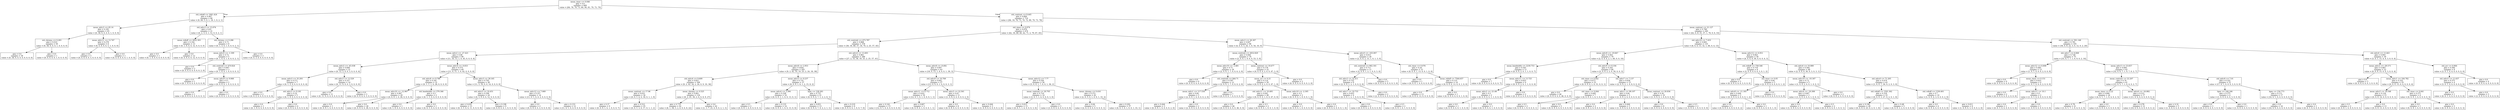 digraph Tree {
node [shape=box] ;
0 [label="mean_rmse <= 0.046\ngini = 0.9\nsamples = 800\nvalue = [84, 78, 79, 75, 80, 90, 81, 79, 75, 79]"] ;
1 [label="std_rolloff <= 1061.424\ngini = 0.467\nsamples = 86\nvalue = [0, 60, 3, 0, 1, 18, 1, 0, 2, 1]"] ;
0 -> 1 [labeldistance=2.5, labelangle=45, headlabel="True"] ;
2 [label="mean_mfcc3 <= 45.14\ngini = 0.195\nsamples = 65\nvalue = [0, 58, 0, 0, 0, 6, 1, 0, 0, 0]"] ;
1 -> 2 ;
3 [label="std_chroma <= 0.283\ngini = 0.033\nsamples = 59\nvalue = [0, 58, 0, 0, 0, 1, 0, 0, 0, 0]"] ;
2 -> 3 ;
4 [label="gini = 0.0\nsamples = 58\nvalue = [0, 58, 0, 0, 0, 0, 0, 0, 0, 0]"] ;
3 -> 4 ;
5 [label="gini = 0.0\nsamples = 1\nvalue = [0, 0, 0, 0, 0, 1, 0, 0, 0, 0]"] ;
3 -> 5 ;
6 [label="mean_mfcc11 <= 13.747\ngini = 0.278\nsamples = 6\nvalue = [0, 0, 0, 0, 0, 5, 1, 0, 0, 0]"] ;
2 -> 6 ;
7 [label="gini = 0.0\nsamples = 5\nvalue = [0, 0, 0, 0, 0, 5, 0, 0, 0, 0]"] ;
6 -> 7 ;
8 [label="gini = 0.0\nsamples = 1\nvalue = [0, 0, 0, 0, 0, 0, 1, 0, 0, 0]"] ;
6 -> 8 ;
9 [label="std_mfcc3 <= 15.074\ngini = 0.63\nsamples = 21\nvalue = [0, 2, 3, 0, 1, 12, 0, 0, 2, 1]"] ;
1 -> 9 ;
10 [label="mean_rolloff <= 2052.303\ngini = 0.142\nsamples = 13\nvalue = [0, 1, 0, 0, 0, 12, 0, 0, 0, 0]"] ;
9 -> 10 ;
11 [label="gini = 0.0\nsamples = 1\nvalue = [0, 1, 0, 0, 0, 0, 0, 0, 0, 0]"] ;
10 -> 11 ;
12 [label="gini = 0.0\nsamples = 12\nvalue = [0, 0, 0, 0, 0, 12, 0, 0, 0, 0]"] ;
10 -> 12 ;
13 [label="std_chroma <= 0.286\ngini = 0.75\nsamples = 8\nvalue = [0, 1, 3, 0, 1, 0, 0, 0, 2, 1]"] ;
9 -> 13 ;
14 [label="mean_mfcc9 <= -1.599\ngini = 0.72\nsamples = 5\nvalue = [0, 1, 0, 0, 1, 0, 0, 0, 2, 1]"] ;
13 -> 14 ;
15 [label="gini = 0.0\nsamples = 2\nvalue = [0, 0, 0, 0, 0, 0, 0, 0, 2, 0]"] ;
14 -> 15 ;
16 [label="std_centroid <= 470.824\ngini = 0.667\nsamples = 3\nvalue = [0, 1, 0, 0, 1, 0, 0, 0, 0, 1]"] ;
14 -> 16 ;
17 [label="gini = 0.0\nsamples = 1\nvalue = [0, 1, 0, 0, 0, 0, 0, 0, 0, 0]"] ;
16 -> 17 ;
18 [label="mean_mfcc9 <= 9.068\ngini = 0.5\nsamples = 2\nvalue = [0, 0, 0, 0, 1, 0, 0, 0, 0, 1]"] ;
16 -> 18 ;
19 [label="gini = 0.0\nsamples = 1\nvalue = [0, 0, 0, 0, 0, 0, 0, 0, 0, 1]"] ;
18 -> 19 ;
20 [label="gini = 0.0\nsamples = 1\nvalue = [0, 0, 0, 0, 1, 0, 0, 0, 0, 0]"] ;
18 -> 20 ;
21 [label="gini = 0.0\nsamples = 3\nvalue = [0, 0, 3, 0, 0, 0, 0, 0, 0, 0]"] ;
13 -> 21 ;
22 [label="std_contrast <= 8.445\ngini = 0.894\nsamples = 714\nvalue = [84, 18, 76, 75, 79, 72, 80, 79, 73, 78]"] ;
0 -> 22 [labeldistance=2.5, labelangle=-45, headlabel="False"] ;
23 [label="std_rmse <= 0.074\ngini = 0.876\nsamples = 474\nvalue = [42, 18, 68, 40, 42, 71, 2, 79, 67, 45]"] ;
22 -> 23 ;
24 [label="std_centroid <= 473.787\ngini = 0.868\nsamples = 378\nvalue = [38, 18, 68, 37, 18, 70, 2, 25, 57, 45]"] ;
23 -> 24 ;
25 [label="mean_mfcc2 <= -27.421\ngini = 0.68\nsamples = 90\nvalue = [11, 16, 13, 1, 0, 45, 0, 0, 0, 4]"] ;
24 -> 25 ;
26 [label="mean_mfcc2 <= -45.038\ngini = 0.608\nsamples = 21\nvalue = [0, 12, 2, 0, 0, 3, 0, 0, 0, 4]"] ;
25 -> 26 ;
27 [label="mean_mfcc3 <= 35.293\ngini = 0.571\nsamples = 7\nvalue = [0, 1, 2, 0, 0, 0, 0, 0, 0, 4]"] ;
26 -> 27 ;
28 [label="gini = 0.0\nsamples = 2\nvalue = [0, 0, 2, 0, 0, 0, 0, 0, 0, 0]"] ;
27 -> 28 ;
29 [label="std_mfcc3 <= 9.181\ngini = 0.32\nsamples = 5\nvalue = [0, 1, 0, 0, 0, 0, 0, 0, 0, 4]"] ;
27 -> 29 ;
30 [label="gini = 0.0\nsamples = 1\nvalue = [0, 1, 0, 0, 0, 0, 0, 0, 0, 0]"] ;
29 -> 30 ;
31 [label="gini = 0.0\nsamples = 4\nvalue = [0, 0, 0, 0, 0, 0, 0, 0, 0, 4]"] ;
29 -> 31 ;
32 [label="std_mfcc3 <= 13.529\ngini = 0.337\nsamples = 14\nvalue = [0, 11, 0, 0, 0, 3, 0, 0, 0, 0]"] ;
26 -> 32 ;
33 [label="gini = 0.0\nsamples = 11\nvalue = [0, 11, 0, 0, 0, 0, 0, 0, 0, 0]"] ;
32 -> 33 ;
34 [label="gini = 0.0\nsamples = 3\nvalue = [0, 0, 0, 0, 0, 3, 0, 0, 0, 0]"] ;
32 -> 34 ;
35 [label="mean_mfcc4 <= -0.653\ngini = 0.575\nsamples = 69\nvalue = [11, 4, 11, 1, 0, 42, 0, 0, 0, 0]"] ;
25 -> 35 ;
36 [label="std_mfcc8 <= 9.789\ngini = 0.181\nsamples = 31\nvalue = [0, 1, 1, 1, 0, 28, 0, 0, 0, 0]"] ;
35 -> 36 ;
37 [label="mean_mfcc10 <= -12.967\ngini = 0.067\nsamples = 29\nvalue = [0, 0, 0, 1, 0, 28, 0, 0, 0, 0]"] ;
36 -> 37 ;
38 [label="gini = 0.0\nsamples = 1\nvalue = [0, 0, 0, 1, 0, 0, 0, 0, 0, 0]"] ;
37 -> 38 ;
39 [label="gini = 0.0\nsamples = 28\nvalue = [0, 0, 0, 0, 0, 28, 0, 0, 0, 0]"] ;
37 -> 39 ;
40 [label="std_bandwidth <= 279.346\ngini = 0.5\nsamples = 2\nvalue = [0, 1, 1, 0, 0, 0, 0, 0, 0, 0]"] ;
36 -> 40 ;
41 [label="gini = 0.0\nsamples = 1\nvalue = [0, 1, 0, 0, 0, 0, 0, 0, 0, 0]"] ;
40 -> 41 ;
42 [label="gini = 0.0\nsamples = 1\nvalue = [0, 0, 1, 0, 0, 0, 0, 0, 0, 0]"] ;
40 -> 42 ;
43 [label="mean_mfcc3 <= 39.165\ngini = 0.705\nsamples = 38\nvalue = [11, 3, 10, 0, 0, 14, 0, 0, 0, 0]"] ;
35 -> 43 ;
44 [label="std_mfcc5 <= 10.451\ngini = 0.594\nsamples = 24\nvalue = [0, 3, 9, 0, 0, 12, 0, 0, 0, 0]"] ;
43 -> 44 ;
45 [label="gini = 0.418\nsamples = 15\nvalue = [0, 3, 1, 0, 0, 11, 0, 0, 0, 0]"] ;
44 -> 45 ;
46 [label="gini = 0.198\nsamples = 9\nvalue = [0, 0, 8, 0, 0, 1, 0, 0, 0, 0]"] ;
44 -> 46 ;
47 [label="mean_mfcc12 <= 7.069\ngini = 0.357\nsamples = 14\nvalue = [11, 0, 1, 0, 0, 2, 0, 0, 0, 0]"] ;
43 -> 47 ;
48 [label="gini = 0.0\nsamples = 2\nvalue = [0, 0, 0, 0, 0, 2, 0, 0, 0, 0]"] ;
47 -> 48 ;
49 [label="gini = 0.153\nsamples = 12\nvalue = [11, 0, 1, 0, 0, 0, 0, 0, 0, 0]"] ;
47 -> 49 ;
50 [label="std_mfcc4 <= 15.605\ngini = 0.861\nsamples = 288\nvalue = [27, 2, 55, 36, 18, 25, 2, 25, 57, 41]"] ;
24 -> 50 ;
51 [label="mean_mfcc8 <= 2.953\ngini = 0.854\nsamples = 205\nvalue = [9, 2, 42, 35, 10, 25, 2, 24, 18, 38]"] ;
50 -> 51 ;
52 [label="std_mfcc4 <= 9.609\ngini = 0.821\nsamples = 168\nvalue = [9, 2, 42, 34, 2, 24, 0, 9, 10, 36]"] ;
51 -> 52 ;
53 [label="mean_contrast <= 17.96\ngini = 0.633\nsamples = 34\nvalue = [0, 0, 1, 4, 0, 18, 0, 1, 1, 9]"] ;
52 -> 53 ;
54 [label="gini = 0.37\nsamples = 9\nvalue = [0, 0, 0, 1, 0, 1, 0, 0, 0, 7]"] ;
53 -> 54 ;
55 [label="gini = 0.512\nsamples = 25\nvalue = [0, 0, 1, 3, 0, 17, 0, 1, 1, 2]"] ;
53 -> 55 ;
56 [label="mean_chroma <= 0.525\ngini = 0.801\nsamples = 134\nvalue = [9, 2, 41, 30, 2, 6, 0, 8, 9, 27]"] ;
52 -> 56 ;
57 [label="gini = 0.779\nsamples = 92\nvalue = [8, 1, 34, 5, 2, 6, 0, 6, 8, 22]"] ;
56 -> 57 ;
58 [label="gini = 0.6\nsamples = 42\nvalue = [1, 1, 7, 25, 0, 0, 0, 2, 1, 5]"] ;
56 -> 58 ;
59 [label="mean_mfcc5 <= 9.237\ngini = 0.735\nsamples = 37\nvalue = [0, 0, 0, 1, 8, 1, 2, 15, 8, 2]"] ;
51 -> 59 ;
60 [label="mean_mfcc4 <= 3.394\ngini = 0.328\nsamples = 16\nvalue = [0, 0, 0, 1, 1, 0, 0, 13, 0, 1]"] ;
59 -> 60 ;
61 [label="gini = 0.5\nsamples = 2\nvalue = [0, 0, 0, 1, 0, 0, 0, 0, 0, 1]"] ;
60 -> 61 ;
62 [label="gini = 0.133\nsamples = 14\nvalue = [0, 0, 0, 0, 1, 0, 0, 13, 0, 0]"] ;
60 -> 62 ;
63 [label="bpm <= 128.283\ngini = 0.721\nsamples = 21\nvalue = [0, 0, 0, 0, 7, 1, 2, 2, 8, 1]"] ;
59 -> 63 ;
64 [label="gini = 0.651\nsamples = 13\nvalue = [0, 0, 0, 0, 7, 0, 2, 2, 1, 1]"] ;
63 -> 64 ;
65 [label="gini = 0.219\nsamples = 8\nvalue = [0, 0, 0, 0, 0, 1, 0, 0, 7, 0]"] ;
63 -> 65 ;
66 [label="mean_mfcc8 <= -9.492\ngini = 0.697\nsamples = 83\nvalue = [18, 0, 13, 1, 8, 0, 0, 1, 39, 3]"] ;
50 -> 66 ;
67 [label="std_mfcc9 <= 10.769\ngini = 0.642\nsamples = 27\nvalue = [13, 0, 9, 0, 1, 0, 0, 0, 3, 1]"] ;
66 -> 67 ;
68 [label="mean_mfcc11 <= 6.712\ngini = 0.422\nsamples = 16\nvalue = [12, 0, 1, 0, 1, 0, 0, 0, 1, 1]"] ;
67 -> 68 ;
69 [label="gini = 0.142\nsamples = 13\nvalue = [12, 0, 1, 0, 0, 0, 0, 0, 0, 0]"] ;
68 -> 69 ;
70 [label="gini = 0.667\nsamples = 3\nvalue = [0, 0, 0, 0, 1, 0, 0, 0, 1, 1]"] ;
68 -> 70 ;
71 [label="mean_mfcc5 <= 22.561\ngini = 0.43\nsamples = 11\nvalue = [1, 0, 8, 0, 0, 0, 0, 0, 2, 0]"] ;
67 -> 71 ;
72 [label="gini = 0.0\nsamples = 8\nvalue = [0, 0, 8, 0, 0, 0, 0, 0, 0, 0]"] ;
71 -> 72 ;
73 [label="gini = 0.444\nsamples = 3\nvalue = [1, 0, 0, 0, 0, 0, 0, 0, 2, 0]"] ;
71 -> 73 ;
74 [label="mean_mfcc12 <= 7.77\ngini = 0.556\nsamples = 56\nvalue = [5, 0, 4, 1, 7, 0, 0, 1, 36, 2]"] ;
66 -> 74 ;
75 [label="mean_contrast <= 20.705\ngini = 0.714\nsamples = 14\nvalue = [3, 0, 1, 1, 6, 0, 0, 0, 3, 0]"] ;
74 -> 75 ;
76 [label="gini = 0.612\nsamples = 11\nvalue = [0, 0, 1, 1, 6, 0, 0, 0, 3, 0]"] ;
75 -> 76 ;
77 [label="gini = 0.0\nsamples = 3\nvalue = [3, 0, 0, 0, 0, 0, 0, 0, 0, 0]"] ;
75 -> 77 ;
78 [label="mean_chroma <= 0.416\ngini = 0.372\nsamples = 42\nvalue = [2, 0, 3, 0, 1, 0, 0, 1, 33, 2]"] ;
74 -> 78 ;
79 [label="gini = 0.64\nsamples = 5\nvalue = [2, 0, 2, 0, 0, 0, 0, 0, 0, 1]"] ;
78 -> 79 ;
80 [label="gini = 0.202\nsamples = 37\nvalue = [0, 0, 1, 0, 1, 0, 0, 1, 33, 1]"] ;
78 -> 80 ;
81 [label="mean_mfcc3 <= 28.307\ngini = 0.607\nsamples = 96\nvalue = [4, 0, 0, 3, 24, 1, 0, 54, 10, 0]"] ;
23 -> 81 ;
82 [label="mean_centroid <= 2832.829\ngini = 0.404\nsamples = 70\nvalue = [2, 0, 0, 1, 9, 0, 0, 53, 5, 0]"] ;
81 -> 82 ;
83 [label="mean_mfcc10 <= -3.481\ngini = 0.71\nsamples = 18\nvalue = [2, 0, 0, 1, 7, 0, 0, 6, 2, 0]"] ;
82 -> 83 ;
84 [label="gini = 0.0\nsamples = 6\nvalue = [0, 0, 0, 0, 0, 0, 0, 6, 0, 0]"] ;
83 -> 84 ;
85 [label="std_centroid <= 944.71\ngini = 0.597\nsamples = 12\nvalue = [2, 0, 0, 1, 7, 0, 0, 0, 2, 0]"] ;
83 -> 85 ;
86 [label="mean_mfcc1 <= 117.534\ngini = 0.64\nsamples = 5\nvalue = [2, 0, 0, 1, 0, 0, 0, 0, 2, 0]"] ;
85 -> 86 ;
87 [label="gini = 0.444\nsamples = 3\nvalue = [0, 0, 0, 1, 0, 0, 0, 0, 2, 0]"] ;
86 -> 87 ;
88 [label="gini = 0.0\nsamples = 2\nvalue = [2, 0, 0, 0, 0, 0, 0, 0, 0, 0]"] ;
86 -> 88 ;
89 [label="gini = 0.0\nsamples = 7\nvalue = [0, 0, 0, 0, 7, 0, 0, 0, 0, 0]"] ;
85 -> 89 ;
90 [label="mean_contrast <= 19.477\ngini = 0.178\nsamples = 52\nvalue = [0, 0, 0, 0, 2, 0, 0, 47, 3, 0]"] ;
82 -> 90 ;
91 [label="mean_zcr <= 0.21\ngini = 0.114\nsamples = 50\nvalue = [0, 0, 0, 0, 2, 0, 0, 47, 1, 0]"] ;
90 -> 91 ;
92 [label="std_mfcc11 <= 10.495\ngini = 0.041\nsamples = 48\nvalue = [0, 0, 0, 0, 1, 0, 0, 47, 0, 0]"] ;
91 -> 92 ;
93 [label="gini = 0.0\nsamples = 46\nvalue = [0, 0, 0, 0, 0, 0, 0, 46, 0, 0]"] ;
92 -> 93 ;
94 [label="gini = 0.5\nsamples = 2\nvalue = [0, 0, 0, 0, 1, 0, 0, 1, 0, 0]"] ;
92 -> 94 ;
95 [label="mean_mfcc10 <= -2.305\ngini = 0.5\nsamples = 2\nvalue = [0, 0, 0, 0, 1, 0, 0, 0, 1, 0]"] ;
91 -> 95 ;
96 [label="gini = 0.0\nsamples = 1\nvalue = [0, 0, 0, 0, 1, 0, 0, 0, 0, 0]"] ;
95 -> 96 ;
97 [label="gini = 0.0\nsamples = 1\nvalue = [0, 0, 0, 0, 0, 0, 0, 0, 1, 0]"] ;
95 -> 97 ;
98 [label="gini = 0.0\nsamples = 2\nvalue = [0, 0, 0, 0, 0, 0, 0, 0, 2, 0]"] ;
90 -> 98 ;
99 [label="mean_mfcc0 <= -103.007\ngini = 0.615\nsamples = 26\nvalue = [2, 0, 0, 2, 15, 1, 0, 1, 5, 0]"] ;
81 -> 99 ;
100 [label="std_centroid <= 902.161\ngini = 0.711\nsamples = 11\nvalue = [2, 0, 0, 1, 2, 1, 0, 0, 5, 0]"] ;
99 -> 100 ;
101 [label="std_mfcc2 <= 32.411\ngini = 0.722\nsamples = 6\nvalue = [2, 0, 0, 1, 2, 1, 0, 0, 0, 0]"] ;
100 -> 101 ;
102 [label="std_mfcc7 <= 10.733\ngini = 0.625\nsamples = 4\nvalue = [0, 0, 0, 1, 2, 1, 0, 0, 0, 0]"] ;
101 -> 102 ;
103 [label="gini = 0.0\nsamples = 2\nvalue = [0, 0, 0, 0, 2, 0, 0, 0, 0, 0]"] ;
102 -> 103 ;
104 [label="gini = 0.5\nsamples = 2\nvalue = [0, 0, 0, 1, 0, 1, 0, 0, 0, 0]"] ;
102 -> 104 ;
105 [label="gini = 0.0\nsamples = 2\nvalue = [2, 0, 0, 0, 0, 0, 0, 0, 0, 0]"] ;
101 -> 105 ;
106 [label="gini = 0.0\nsamples = 5\nvalue = [0, 0, 0, 0, 0, 0, 0, 0, 5, 0]"] ;
100 -> 106 ;
107 [label="std_rmse <= 0.076\ngini = 0.24\nsamples = 15\nvalue = [0, 0, 0, 1, 13, 0, 0, 1, 0, 0]"] ;
99 -> 107 ;
108 [label="gini = 0.0\nsamples = 1\nvalue = [0, 0, 0, 1, 0, 0, 0, 0, 0, 0]"] ;
107 -> 108 ;
109 [label="mean_rolloff <= 7564.657\ngini = 0.133\nsamples = 14\nvalue = [0, 0, 0, 0, 13, 0, 0, 1, 0, 0]"] ;
107 -> 109 ;
110 [label="gini = 0.0\nsamples = 13\nvalue = [0, 0, 0, 0, 13, 0, 0, 0, 0, 0]"] ;
109 -> 110 ;
111 [label="gini = 0.0\nsamples = 1\nvalue = [0, 0, 0, 0, 0, 0, 0, 1, 0, 0]"] ;
109 -> 111 ;
112 [label="mean_contrast <= 21.127\ngini = 0.798\nsamples = 240\nvalue = [42, 0, 8, 35, 37, 1, 78, 0, 6, 33]"] ;
22 -> 112 ;
113 [label="std_mfcc10 <= 7.433\ngini = 0.683\nsamples = 135\nvalue = [6, 0, 0, 13, 32, 1, 66, 0, 4, 13]"] ;
112 -> 113 ;
114 [label="mean_mfcc8 <= -19.667\ngini = 0.403\nsamples = 79\nvalue = [2, 0, 0, 4, 2, 1, 60, 0, 0, 10]"] ;
113 -> 114 ;
115 [label="mean_bandwidth <= 2230.753\ngini = 0.545\nsamples = 11\nvalue = [0, 0, 0, 2, 0, 1, 1, 0, 0, 7]"] ;
114 -> 115 ;
116 [label="gini = 0.0\nsamples = 7\nvalue = [0, 0, 0, 0, 0, 0, 0, 0, 0, 7]"] ;
115 -> 116 ;
117 [label="mean_mfcc11 <= 13.725\ngini = 0.625\nsamples = 4\nvalue = [0, 0, 0, 2, 0, 1, 1, 0, 0, 0]"] ;
115 -> 117 ;
118 [label="mean_mfcc2 <= -21.68\ngini = 0.5\nsamples = 2\nvalue = [0, 0, 0, 0, 0, 1, 1, 0, 0, 0]"] ;
117 -> 118 ;
119 [label="gini = 0.0\nsamples = 1\nvalue = [0, 0, 0, 0, 0, 0, 1, 0, 0, 0]"] ;
118 -> 119 ;
120 [label="gini = 0.0\nsamples = 1\nvalue = [0, 0, 0, 0, 0, 1, 0, 0, 0, 0]"] ;
118 -> 120 ;
121 [label="gini = 0.0\nsamples = 2\nvalue = [0, 0, 0, 2, 0, 0, 0, 0, 0, 0]"] ;
117 -> 121 ;
122 [label="std_mfcc9 <= 8.104\ngini = 0.243\nsamples = 68\nvalue = [2, 0, 0, 2, 2, 0, 59, 0, 0, 3]"] ;
114 -> 122 ;
123 [label="std_rmse <= 0.042\ngini = 0.073\nsamples = 53\nvalue = [0, 0, 0, 0, 1, 0, 51, 0, 0, 1]"] ;
122 -> 123 ;
124 [label="gini = 0.0\nsamples = 46\nvalue = [0, 0, 0, 0, 0, 0, 46, 0, 0, 0]"] ;
123 -> 124 ;
125 [label="std_rmse <= 0.044\ngini = 0.449\nsamples = 7\nvalue = [0, 0, 0, 0, 1, 0, 5, 0, 0, 1]"] ;
123 -> 125 ;
126 [label="gini = 0.5\nsamples = 2\nvalue = [0, 0, 0, 0, 1, 0, 0, 0, 0, 1]"] ;
125 -> 126 ;
127 [label="gini = 0.0\nsamples = 5\nvalue = [0, 0, 0, 0, 0, 0, 5, 0, 0, 0]"] ;
125 -> 127 ;
128 [label="std_mfcc7 <= 7.137\ngini = 0.658\nsamples = 15\nvalue = [2, 0, 0, 2, 1, 0, 8, 0, 0, 2]"] ;
122 -> 128 ;
129 [label="mean_mfcc1 <= 99.107\ngini = 0.64\nsamples = 5\nvalue = [1, 0, 0, 2, 0, 0, 0, 0, 0, 2]"] ;
128 -> 129 ;
130 [label="gini = 0.0\nsamples = 2\nvalue = [0, 0, 0, 2, 0, 0, 0, 0, 0, 0]"] ;
129 -> 130 ;
131 [label="gini = 0.444\nsamples = 3\nvalue = [1, 0, 0, 0, 0, 0, 0, 0, 0, 2]"] ;
129 -> 131 ;
132 [label="mean_contrast <= 20.836\ngini = 0.34\nsamples = 10\nvalue = [1, 0, 0, 0, 1, 0, 8, 0, 0, 0]"] ;
128 -> 132 ;
133 [label="gini = 0.0\nsamples = 8\nvalue = [0, 0, 0, 0, 0, 0, 8, 0, 0, 0]"] ;
132 -> 133 ;
134 [label="gini = 0.5\nsamples = 2\nvalue = [1, 0, 0, 0, 1, 0, 0, 0, 0, 0]"] ;
132 -> 134 ;
135 [label="mean_mfcc12 <= 6.951\ngini = 0.663\nsamples = 56\nvalue = [4, 0, 0, 9, 30, 0, 6, 0, 4, 3]"] ;
113 -> 135 ;
136 [label="std_rolloff <= 758.546\ngini = 0.719\nsamples = 8\nvalue = [2, 0, 0, 0, 0, 0, 3, 0, 1, 2]"] ;
135 -> 136 ;
137 [label="gini = 0.0\nsamples = 3\nvalue = [0, 0, 0, 0, 0, 0, 3, 0, 0, 0]"] ;
136 -> 137 ;
138 [label="std_rmse <= 0.05\ngini = 0.64\nsamples = 5\nvalue = [2, 0, 0, 0, 0, 0, 0, 0, 1, 2]"] ;
136 -> 138 ;
139 [label="mean_mfcc8 <= -11.183\ngini = 0.444\nsamples = 3\nvalue = [0, 0, 0, 0, 0, 0, 0, 0, 1, 2]"] ;
138 -> 139 ;
140 [label="gini = 0.0\nsamples = 2\nvalue = [0, 0, 0, 0, 0, 0, 0, 0, 0, 2]"] ;
139 -> 140 ;
141 [label="gini = 0.0\nsamples = 1\nvalue = [0, 0, 0, 0, 0, 0, 0, 0, 1, 0]"] ;
139 -> 141 ;
142 [label="gini = 0.0\nsamples = 2\nvalue = [2, 0, 0, 0, 0, 0, 0, 0, 0, 0]"] ;
138 -> 142 ;
143 [label="std_mfcc4 <= 10.989\ngini = 0.564\nsamples = 48\nvalue = [2, 0, 0, 9, 30, 0, 3, 0, 3, 1]"] ;
135 -> 143 ;
144 [label="mean_mfcc10 <= -10.307\ngini = 0.72\nsamples = 5\nvalue = [1, 0, 0, 2, 0, 0, 1, 0, 0, 1]"] ;
143 -> 144 ;
145 [label="mean_mfcc4 <= -19.308\ngini = 0.667\nsamples = 3\nvalue = [1, 0, 0, 0, 0, 0, 1, 0, 0, 1]"] ;
144 -> 145 ;
146 [label="gini = 0.0\nsamples = 1\nvalue = [1, 0, 0, 0, 0, 0, 0, 0, 0, 0]"] ;
145 -> 146 ;
147 [label="gini = 0.5\nsamples = 2\nvalue = [0, 0, 0, 0, 0, 0, 1, 0, 0, 1]"] ;
145 -> 147 ;
148 [label="gini = 0.0\nsamples = 2\nvalue = [0, 0, 0, 2, 0, 0, 0, 0, 0, 0]"] ;
144 -> 148 ;
149 [label="std_mfcc0 <= 71.205\ngini = 0.479\nsamples = 43\nvalue = [1, 0, 0, 7, 30, 0, 2, 0, 3, 0]"] ;
143 -> 149 ;
150 [label="std_rolloff <= 1501.362\ngini = 0.318\nsamples = 33\nvalue = [0, 0, 0, 3, 27, 0, 2, 0, 1, 0]"] ;
149 -> 150 ;
151 [label="gini = 0.196\nsamples = 28\nvalue = [0, 0, 0, 0, 25, 0, 2, 0, 1, 0]"] ;
150 -> 151 ;
152 [label="gini = 0.48\nsamples = 5\nvalue = [0, 0, 0, 3, 2, 0, 0, 0, 0, 0]"] ;
150 -> 152 ;
153 [label="std_rolloff <= 1330.401\ngini = 0.7\nsamples = 10\nvalue = [1, 0, 0, 4, 3, 0, 0, 0, 2, 0]"] ;
149 -> 153 ;
154 [label="gini = 0.0\nsamples = 4\nvalue = [0, 0, 0, 4, 0, 0, 0, 0, 0, 0]"] ;
153 -> 154 ;
155 [label="gini = 0.611\nsamples = 6\nvalue = [1, 0, 0, 0, 3, 0, 0, 0, 2, 0]"] ;
153 -> 155 ;
156 [label="std_centroid <= 591.148\ngini = 0.781\nsamples = 105\nvalue = [36, 0, 8, 22, 5, 0, 12, 0, 2, 20]"] ;
112 -> 156 ;
157 [label="std_mfcc7 <= 6.668\ngini = 0.728\nsamples = 75\nvalue = [33, 0, 7, 7, 1, 0, 9, 0, 2, 16]"] ;
156 -> 157 ;
158 [label="mean_mfcc12 <= 6.608\ngini = 0.485\nsamples = 13\nvalue = [1, 0, 1, 0, 0, 0, 2, 0, 0, 9]"] ;
157 -> 158 ;
159 [label="gini = 0.0\nsamples = 9\nvalue = [0, 0, 0, 0, 0, 0, 0, 0, 0, 9]"] ;
158 -> 159 ;
160 [label="mean_rmse <= 0.151\ngini = 0.625\nsamples = 4\nvalue = [1, 0, 1, 0, 0, 0, 2, 0, 0, 0]"] ;
158 -> 160 ;
161 [label="gini = 0.0\nsamples = 2\nvalue = [0, 0, 0, 0, 0, 0, 2, 0, 0, 0]"] ;
160 -> 161 ;
162 [label="mean_mfcc11 <= 10.1\ngini = 0.5\nsamples = 2\nvalue = [1, 0, 1, 0, 0, 0, 0, 0, 0, 0]"] ;
160 -> 162 ;
163 [label="gini = 0.0\nsamples = 1\nvalue = [0, 0, 1, 0, 0, 0, 0, 0, 0, 0]"] ;
162 -> 163 ;
164 [label="gini = 0.0\nsamples = 1\nvalue = [1, 0, 0, 0, 0, 0, 0, 0, 0, 0]"] ;
162 -> 164 ;
165 [label="mean_mfcc3 <= 53.657\ngini = 0.685\nsamples = 62\nvalue = [32, 0, 6, 7, 1, 0, 7, 0, 2, 7]"] ;
157 -> 165 ;
166 [label="mean_contrast <= 22.207\ngini = 0.78\nsamples = 41\nvalue = [15, 0, 5, 7, 1, 0, 4, 0, 2, 7]"] ;
165 -> 166 ;
167 [label="mean_rmse <= 0.22\ngini = 0.806\nsamples = 24\nvalue = [4, 0, 1, 7, 1, 0, 4, 0, 2, 5]"] ;
166 -> 167 ;
168 [label="gini = 0.78\nsamples = 21\nvalue = [1, 0, 1, 7, 1, 0, 4, 0, 2, 5]"] ;
167 -> 168 ;
169 [label="gini = 0.0\nsamples = 3\nvalue = [3, 0, 0, 0, 0, 0, 0, 0, 0, 0]"] ;
167 -> 169 ;
170 [label="mean_mfcc6 <= -16.882\ngini = 0.512\nsamples = 17\nvalue = [11, 0, 4, 0, 0, 0, 0, 0, 0, 2]"] ;
166 -> 170 ;
171 [label="gini = 0.278\nsamples = 12\nvalue = [10, 0, 0, 0, 0, 0, 0, 0, 0, 2]"] ;
170 -> 171 ;
172 [label="gini = 0.32\nsamples = 5\nvalue = [1, 0, 4, 0, 0, 0, 0, 0, 0, 0]"] ;
170 -> 172 ;
173 [label="std_mfcc9 <= 7.01\ngini = 0.322\nsamples = 21\nvalue = [17, 0, 1, 0, 0, 0, 3, 0, 0, 0]"] ;
165 -> 173 ;
174 [label="bpm <= 144.166\ngini = 0.375\nsamples = 4\nvalue = [1, 0, 0, 0, 0, 0, 3, 0, 0, 0]"] ;
173 -> 174 ;
175 [label="gini = 0.0\nsamples = 3\nvalue = [0, 0, 0, 0, 0, 0, 3, 0, 0, 0]"] ;
174 -> 175 ;
176 [label="gini = 0.0\nsamples = 1\nvalue = [1, 0, 0, 0, 0, 0, 0, 0, 0, 0]"] ;
174 -> 176 ;
177 [label="bpm <= 154.773\ngini = 0.111\nsamples = 17\nvalue = [16, 0, 1, 0, 0, 0, 0, 0, 0, 0]"] ;
173 -> 177 ;
178 [label="gini = 0.0\nsamples = 16\nvalue = [16, 0, 0, 0, 0, 0, 0, 0, 0, 0]"] ;
177 -> 178 ;
179 [label="gini = 0.0\nsamples = 1\nvalue = [0, 0, 1, 0, 0, 0, 0, 0, 0, 0]"] ;
177 -> 179 ;
180 [label="std_mfcc6 <= 13.443\ngini = 0.693\nsamples = 30\nvalue = [3, 0, 1, 15, 4, 0, 3, 0, 0, 4]"] ;
156 -> 180 ;
181 [label="mean_mfcc2 <= -29.571\ngini = 0.483\nsamples = 22\nvalue = [0, 0, 0, 15, 0, 0, 3, 0, 0, 4]"] ;
180 -> 181 ;
182 [label="gini = 0.0\nsamples = 3\nvalue = [0, 0, 0, 0, 0, 0, 3, 0, 0, 0]"] ;
181 -> 182 ;
183 [label="mean_mfcc1 <= 104.782\ngini = 0.332\nsamples = 19\nvalue = [0, 0, 0, 15, 0, 0, 0, 0, 0, 4]"] ;
181 -> 183 ;
184 [label="mean_mfcc5 <= 18.548\ngini = 0.124\nsamples = 15\nvalue = [0, 0, 0, 14, 0, 0, 0, 0, 0, 1]"] ;
183 -> 184 ;
185 [label="gini = 0.5\nsamples = 2\nvalue = [0, 0, 0, 1, 0, 0, 0, 0, 0, 1]"] ;
184 -> 185 ;
186 [label="gini = 0.0\nsamples = 13\nvalue = [0, 0, 0, 13, 0, 0, 0, 0, 0, 0]"] ;
184 -> 186 ;
187 [label="std_rmse <= 0.041\ngini = 0.375\nsamples = 4\nvalue = [0, 0, 0, 1, 0, 0, 0, 0, 0, 3]"] ;
183 -> 187 ;
188 [label="gini = 0.0\nsamples = 1\nvalue = [0, 0, 0, 1, 0, 0, 0, 0, 0, 0]"] ;
187 -> 188 ;
189 [label="gini = 0.0\nsamples = 3\nvalue = [0, 0, 0, 0, 0, 0, 0, 0, 0, 3]"] ;
187 -> 189 ;
190 [label="std_zcr <= 0.064\ngini = 0.594\nsamples = 8\nvalue = [3, 0, 1, 0, 4, 0, 0, 0, 0, 0]"] ;
180 -> 190 ;
191 [label="std_mfcc5 <= 11.637\ngini = 0.375\nsamples = 4\nvalue = [3, 0, 1, 0, 0, 0, 0, 0, 0, 0]"] ;
190 -> 191 ;
192 [label="gini = 0.0\nsamples = 1\nvalue = [0, 0, 1, 0, 0, 0, 0, 0, 0, 0]"] ;
191 -> 192 ;
193 [label="gini = 0.0\nsamples = 3\nvalue = [3, 0, 0, 0, 0, 0, 0, 0, 0, 0]"] ;
191 -> 193 ;
194 [label="gini = 0.0\nsamples = 4\nvalue = [0, 0, 0, 0, 4, 0, 0, 0, 0, 0]"] ;
190 -> 194 ;
}